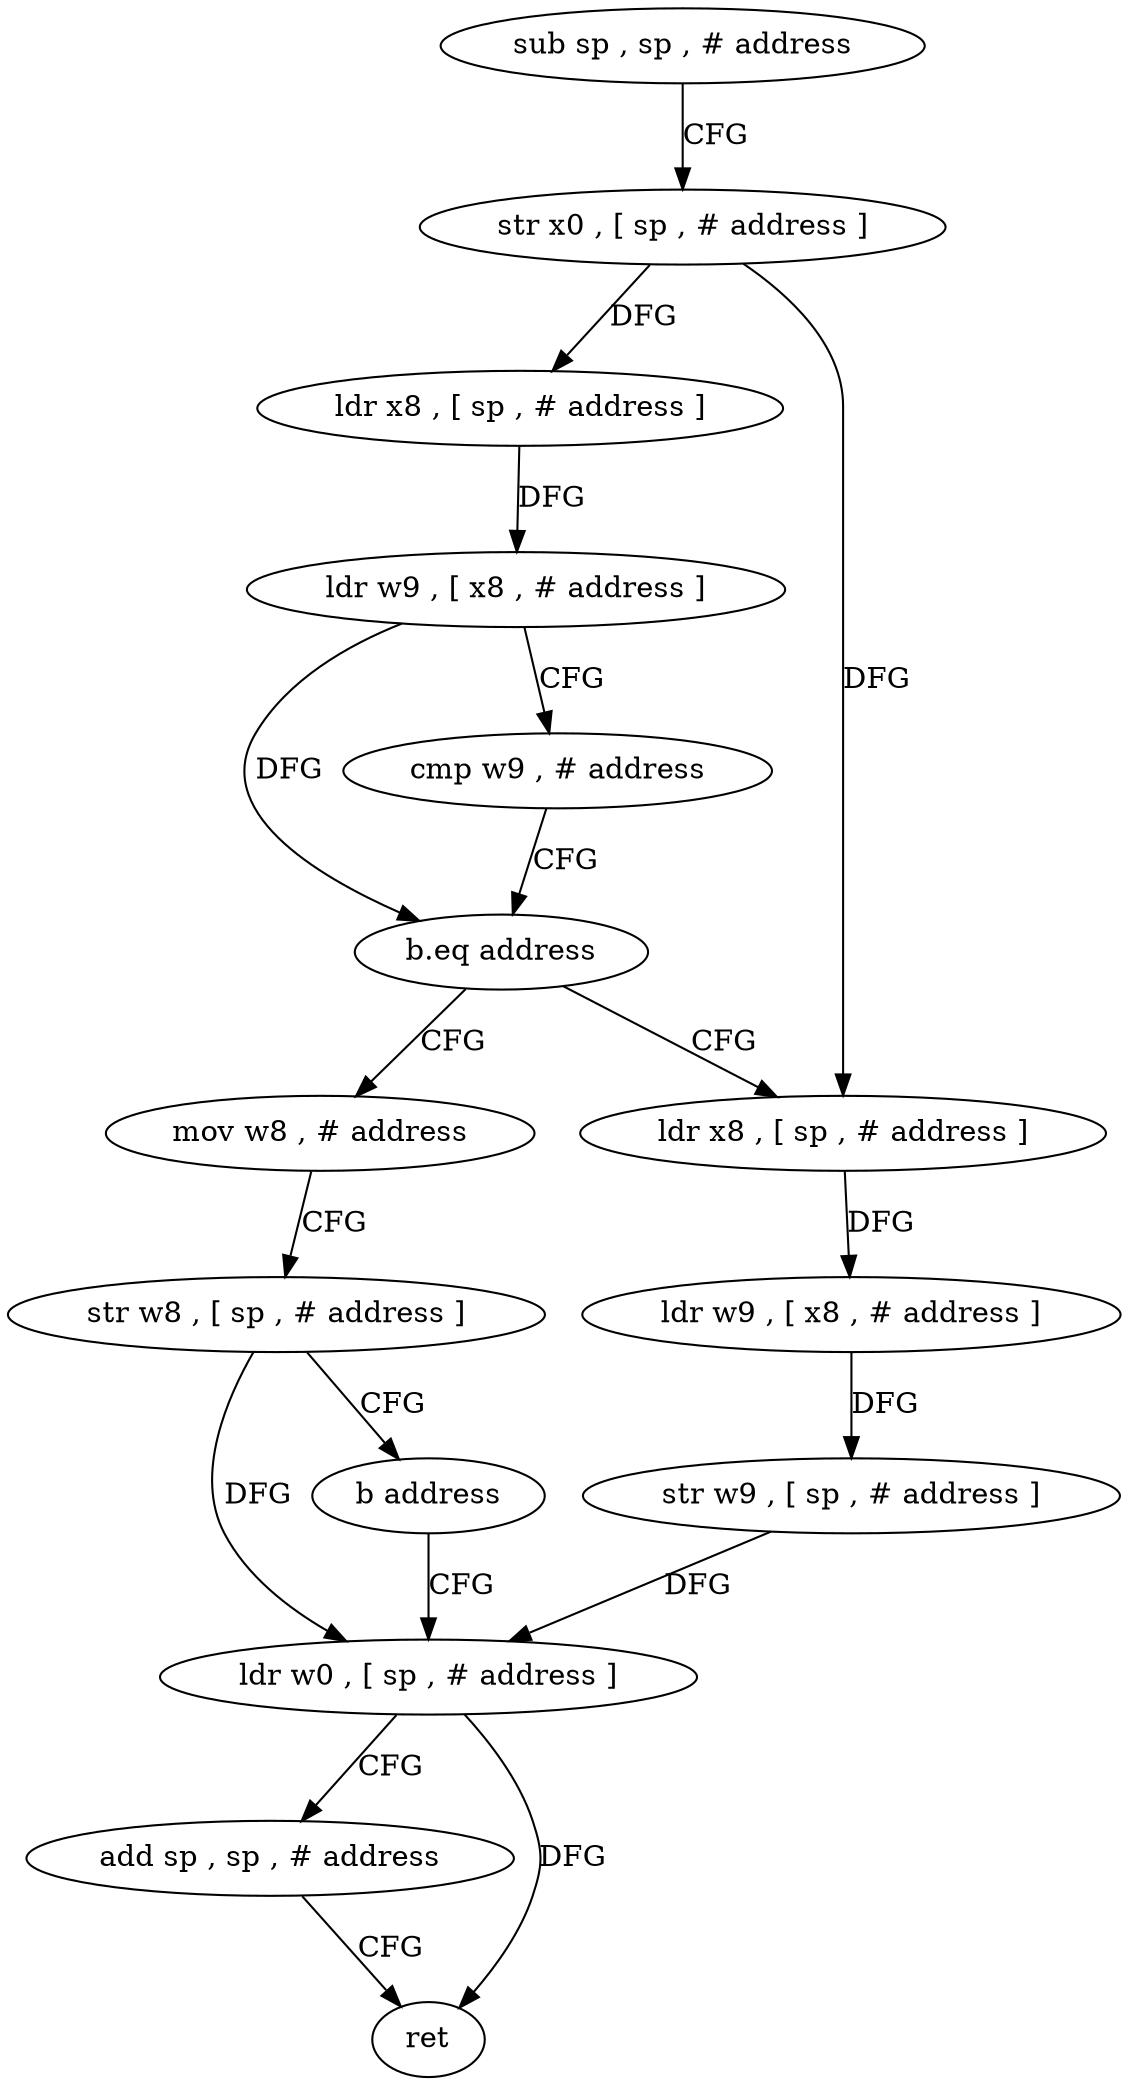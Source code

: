digraph "func" {
"179320" [label = "sub sp , sp , # address" ]
"179324" [label = "str x0 , [ sp , # address ]" ]
"179328" [label = "ldr x8 , [ sp , # address ]" ]
"179332" [label = "ldr w9 , [ x8 , # address ]" ]
"179336" [label = "cmp w9 , # address" ]
"179340" [label = "b.eq address" ]
"179356" [label = "ldr x8 , [ sp , # address ]" ]
"179344" [label = "mov w8 , # address" ]
"179360" [label = "ldr w9 , [ x8 , # address ]" ]
"179364" [label = "str w9 , [ sp , # address ]" ]
"179368" [label = "ldr w0 , [ sp , # address ]" ]
"179348" [label = "str w8 , [ sp , # address ]" ]
"179352" [label = "b address" ]
"179372" [label = "add sp , sp , # address" ]
"179376" [label = "ret" ]
"179320" -> "179324" [ label = "CFG" ]
"179324" -> "179328" [ label = "DFG" ]
"179324" -> "179356" [ label = "DFG" ]
"179328" -> "179332" [ label = "DFG" ]
"179332" -> "179336" [ label = "CFG" ]
"179332" -> "179340" [ label = "DFG" ]
"179336" -> "179340" [ label = "CFG" ]
"179340" -> "179356" [ label = "CFG" ]
"179340" -> "179344" [ label = "CFG" ]
"179356" -> "179360" [ label = "DFG" ]
"179344" -> "179348" [ label = "CFG" ]
"179360" -> "179364" [ label = "DFG" ]
"179364" -> "179368" [ label = "DFG" ]
"179368" -> "179372" [ label = "CFG" ]
"179368" -> "179376" [ label = "DFG" ]
"179348" -> "179352" [ label = "CFG" ]
"179348" -> "179368" [ label = "DFG" ]
"179352" -> "179368" [ label = "CFG" ]
"179372" -> "179376" [ label = "CFG" ]
}
